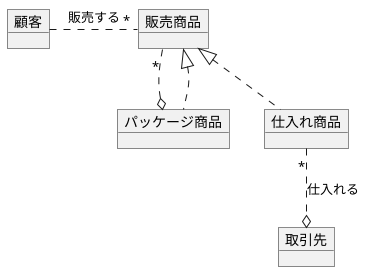 @startuml
object 顧客
object 販売商品
object パッケージ商品
object 仕入れ商品
object 取引先

顧客 ."*" 販売商品 : 販売する
販売商品 "*"..o パッケージ商品
販売商品 <|.. パッケージ商品
販売商品 <|.. 仕入れ商品

仕入れ商品 "*"..o 取引先 : 仕入れる
@enduml
